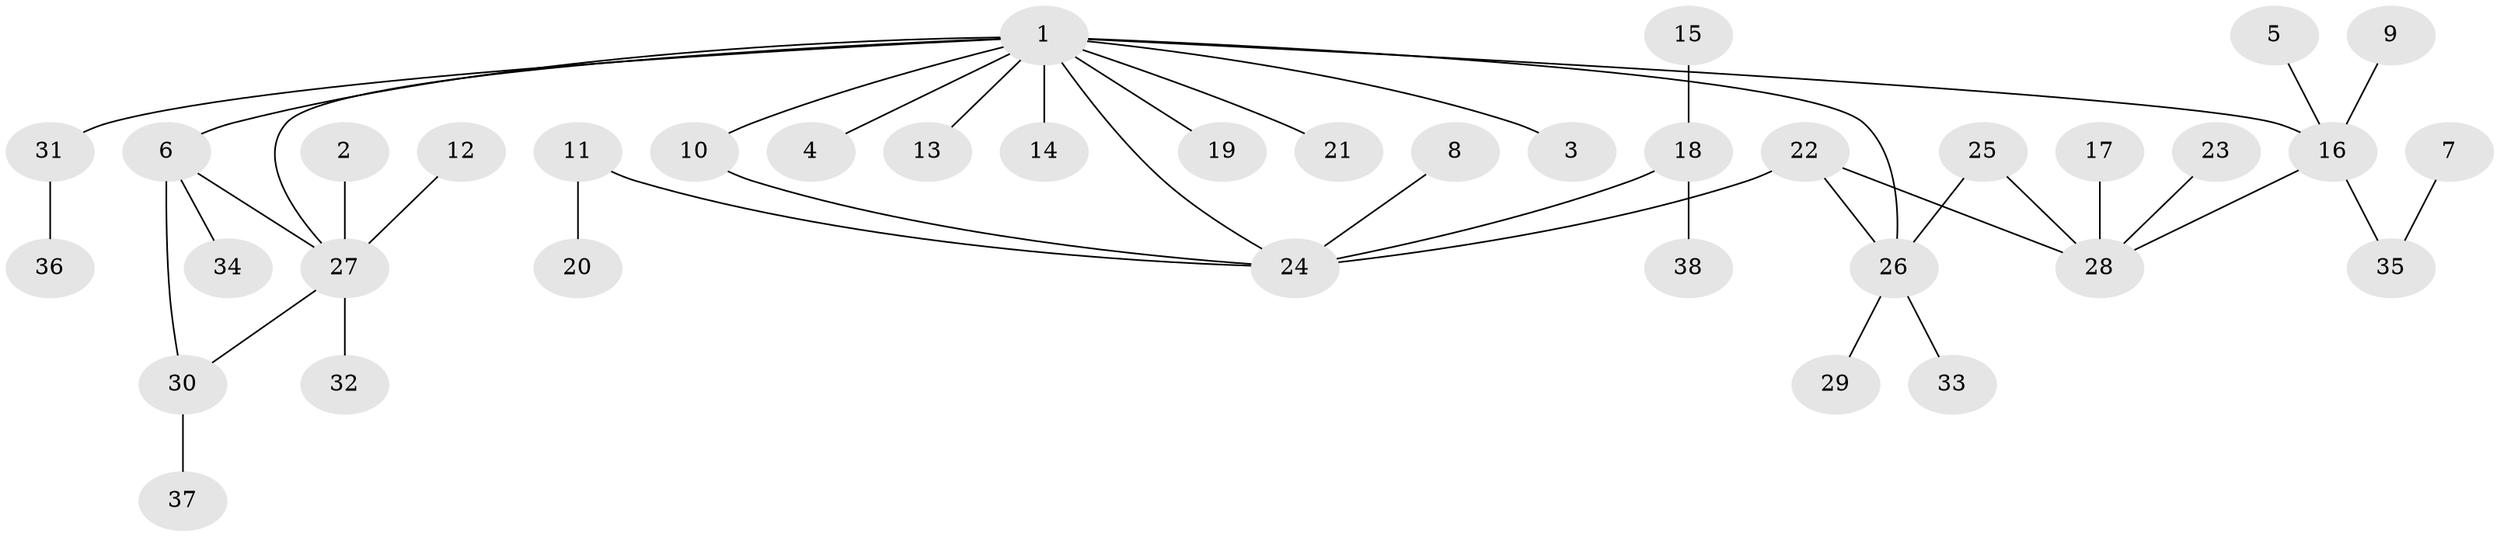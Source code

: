 // original degree distribution, {13: 0.013157894736842105, 2: 0.19736842105263158, 4: 0.09210526315789473, 3: 0.09210526315789473, 7: 0.02631578947368421, 8: 0.013157894736842105, 6: 0.013157894736842105, 1: 0.5394736842105263, 5: 0.013157894736842105}
// Generated by graph-tools (version 1.1) at 2025/25/03/09/25 03:25:57]
// undirected, 38 vertices, 43 edges
graph export_dot {
graph [start="1"]
  node [color=gray90,style=filled];
  1;
  2;
  3;
  4;
  5;
  6;
  7;
  8;
  9;
  10;
  11;
  12;
  13;
  14;
  15;
  16;
  17;
  18;
  19;
  20;
  21;
  22;
  23;
  24;
  25;
  26;
  27;
  28;
  29;
  30;
  31;
  32;
  33;
  34;
  35;
  36;
  37;
  38;
  1 -- 3 [weight=1.0];
  1 -- 4 [weight=1.0];
  1 -- 6 [weight=1.0];
  1 -- 10 [weight=1.0];
  1 -- 13 [weight=1.0];
  1 -- 14 [weight=1.0];
  1 -- 16 [weight=1.0];
  1 -- 19 [weight=1.0];
  1 -- 21 [weight=1.0];
  1 -- 24 [weight=1.0];
  1 -- 26 [weight=1.0];
  1 -- 27 [weight=1.0];
  1 -- 31 [weight=1.0];
  2 -- 27 [weight=1.0];
  5 -- 16 [weight=1.0];
  6 -- 27 [weight=1.0];
  6 -- 30 [weight=1.0];
  6 -- 34 [weight=1.0];
  7 -- 35 [weight=1.0];
  8 -- 24 [weight=1.0];
  9 -- 16 [weight=1.0];
  10 -- 24 [weight=1.0];
  11 -- 20 [weight=1.0];
  11 -- 24 [weight=1.0];
  12 -- 27 [weight=1.0];
  15 -- 18 [weight=1.0];
  16 -- 28 [weight=1.0];
  16 -- 35 [weight=1.0];
  17 -- 28 [weight=1.0];
  18 -- 24 [weight=1.0];
  18 -- 38 [weight=1.0];
  22 -- 24 [weight=1.0];
  22 -- 26 [weight=1.0];
  22 -- 28 [weight=1.0];
  23 -- 28 [weight=1.0];
  25 -- 26 [weight=1.0];
  25 -- 28 [weight=1.0];
  26 -- 29 [weight=1.0];
  26 -- 33 [weight=1.0];
  27 -- 30 [weight=1.0];
  27 -- 32 [weight=1.0];
  30 -- 37 [weight=1.0];
  31 -- 36 [weight=1.0];
}
